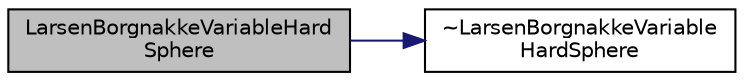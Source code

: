 digraph "LarsenBorgnakkeVariableHardSphere"
{
  bgcolor="transparent";
  edge [fontname="Helvetica",fontsize="10",labelfontname="Helvetica",labelfontsize="10"];
  node [fontname="Helvetica",fontsize="10",shape=record];
  rankdir="LR";
  Node1 [label="LarsenBorgnakkeVariableHard\lSphere",height=0.2,width=0.4,color="black", fillcolor="grey75", style="filled", fontcolor="black"];
  Node1 -> Node2 [color="midnightblue",fontsize="10",style="solid",fontname="Helvetica"];
  Node2 [label="~LarsenBorgnakkeVariable\lHardSphere",height=0.2,width=0.4,color="black",URL="$a01301.html#a4ed6523fdabb5884c007e3a91c3e5e9e",tooltip="Destructor. "];
}
